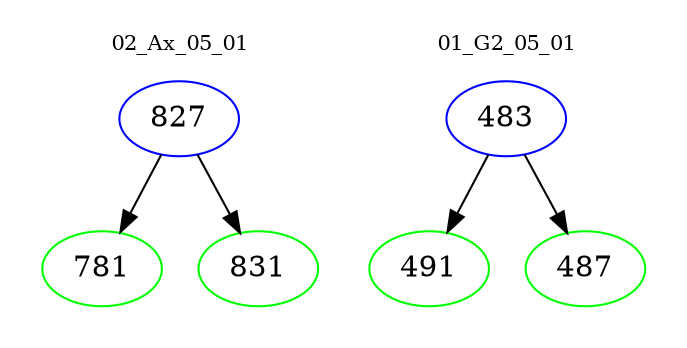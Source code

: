 digraph{
subgraph cluster_0 {
color = white
label = "02_Ax_05_01";
fontsize=10;
T0_827 [label="827", color="blue"]
T0_827 -> T0_781 [color="black"]
T0_781 [label="781", color="green"]
T0_827 -> T0_831 [color="black"]
T0_831 [label="831", color="green"]
}
subgraph cluster_1 {
color = white
label = "01_G2_05_01";
fontsize=10;
T1_483 [label="483", color="blue"]
T1_483 -> T1_491 [color="black"]
T1_491 [label="491", color="green"]
T1_483 -> T1_487 [color="black"]
T1_487 [label="487", color="green"]
}
}
